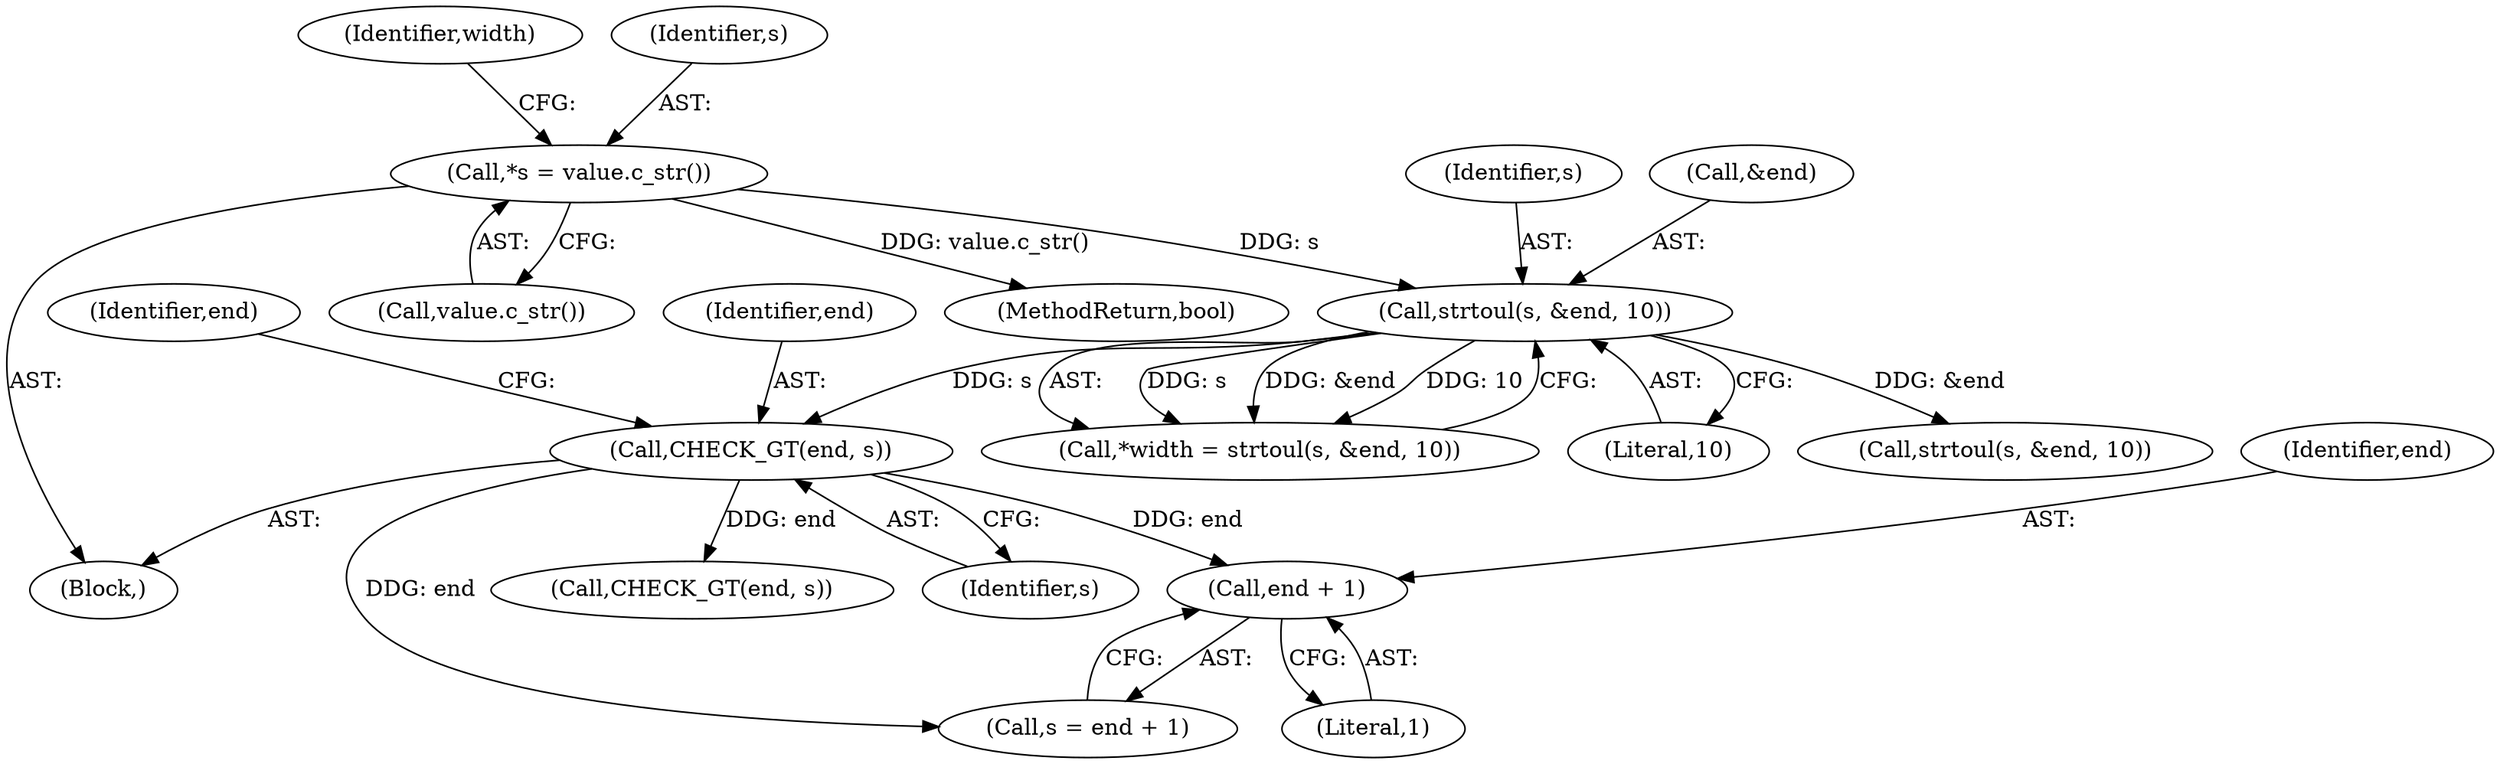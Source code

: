 digraph "0_Android_68f67ef6cf1f41e77337be3bc4bff91f3a3c6324@pointer" {
"1000152" [label="(Call,end + 1)"];
"1000143" [label="(Call,CHECK_GT(end, s))"];
"1000138" [label="(Call,strtoul(s, &end, 10))"];
"1000131" [label="(Call,*s = value.c_str())"];
"1000137" [label="(Identifier,width)"];
"1000148" [label="(Identifier,end)"];
"1000143" [label="(Call,CHECK_GT(end, s))"];
"1000172" [label="(MethodReturn,bool)"];
"1000133" [label="(Call,value.c_str())"];
"1000145" [label="(Identifier,s)"];
"1000132" [label="(Identifier,s)"];
"1000144" [label="(Identifier,end)"];
"1000142" [label="(Literal,10)"];
"1000131" [label="(Call,*s = value.c_str())"];
"1000163" [label="(Call,CHECK_GT(end, s))"];
"1000152" [label="(Call,end + 1)"];
"1000150" [label="(Call,s = end + 1)"];
"1000140" [label="(Call,&end)"];
"1000158" [label="(Call,strtoul(s, &end, 10))"];
"1000135" [label="(Call,*width = strtoul(s, &end, 10))"];
"1000139" [label="(Identifier,s)"];
"1000153" [label="(Identifier,end)"];
"1000138" [label="(Call,strtoul(s, &end, 10))"];
"1000105" [label="(Block,)"];
"1000154" [label="(Literal,1)"];
"1000152" -> "1000150"  [label="AST: "];
"1000152" -> "1000154"  [label="CFG: "];
"1000153" -> "1000152"  [label="AST: "];
"1000154" -> "1000152"  [label="AST: "];
"1000150" -> "1000152"  [label="CFG: "];
"1000143" -> "1000152"  [label="DDG: end"];
"1000143" -> "1000105"  [label="AST: "];
"1000143" -> "1000145"  [label="CFG: "];
"1000144" -> "1000143"  [label="AST: "];
"1000145" -> "1000143"  [label="AST: "];
"1000148" -> "1000143"  [label="CFG: "];
"1000138" -> "1000143"  [label="DDG: s"];
"1000143" -> "1000150"  [label="DDG: end"];
"1000143" -> "1000163"  [label="DDG: end"];
"1000138" -> "1000135"  [label="AST: "];
"1000138" -> "1000142"  [label="CFG: "];
"1000139" -> "1000138"  [label="AST: "];
"1000140" -> "1000138"  [label="AST: "];
"1000142" -> "1000138"  [label="AST: "];
"1000135" -> "1000138"  [label="CFG: "];
"1000138" -> "1000135"  [label="DDG: s"];
"1000138" -> "1000135"  [label="DDG: &end"];
"1000138" -> "1000135"  [label="DDG: 10"];
"1000131" -> "1000138"  [label="DDG: s"];
"1000138" -> "1000158"  [label="DDG: &end"];
"1000131" -> "1000105"  [label="AST: "];
"1000131" -> "1000133"  [label="CFG: "];
"1000132" -> "1000131"  [label="AST: "];
"1000133" -> "1000131"  [label="AST: "];
"1000137" -> "1000131"  [label="CFG: "];
"1000131" -> "1000172"  [label="DDG: value.c_str()"];
}
